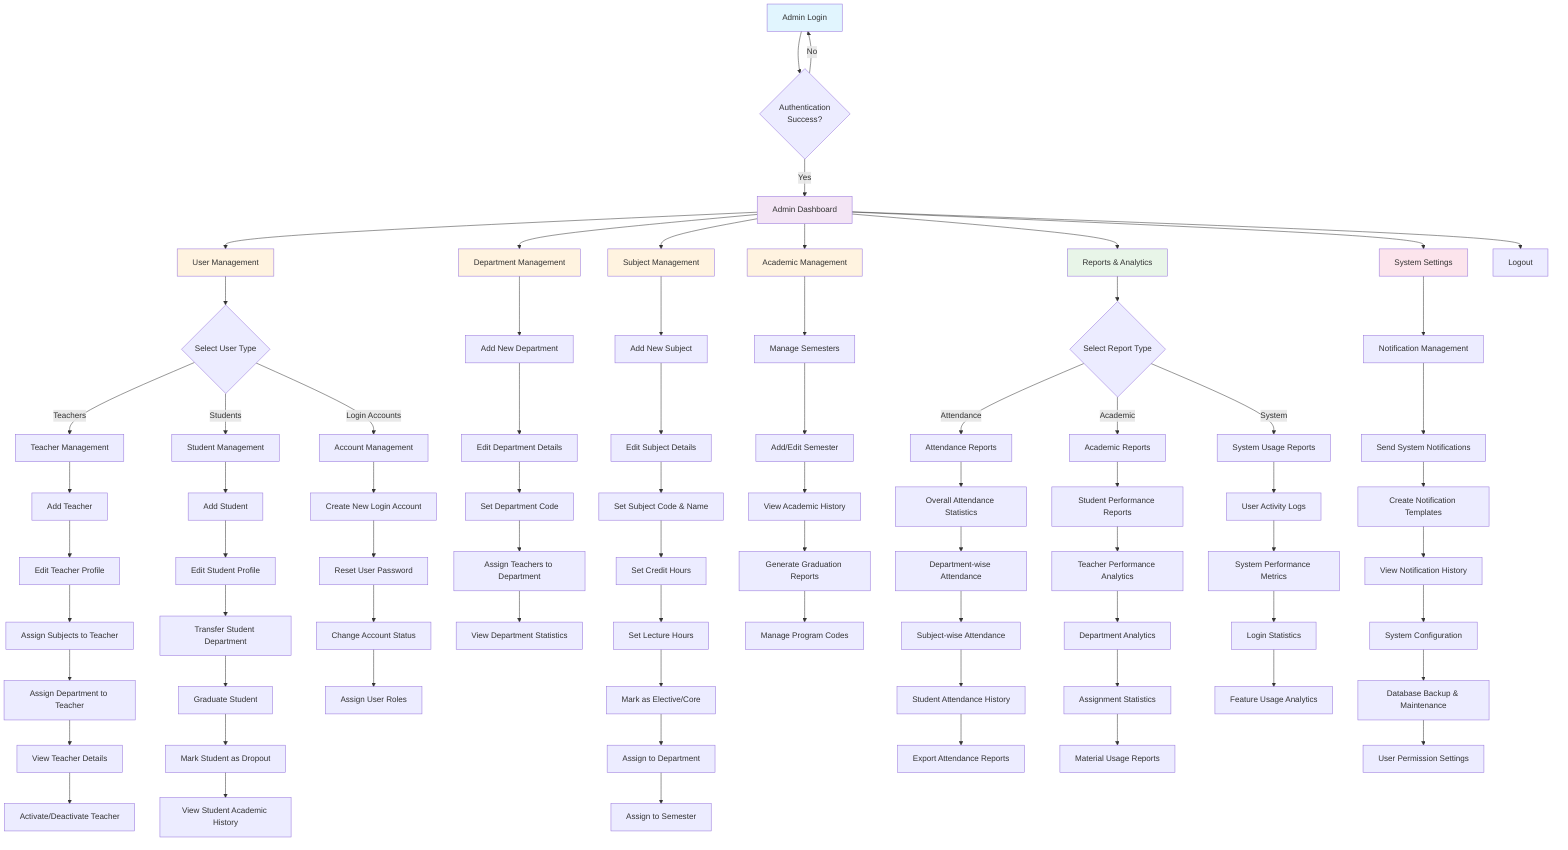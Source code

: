 flowchart TD
    A[Admin Login] --> B{Authentication<br/>Success?}
    B -->|No| A
    B -->|Yes| C[Admin Dashboard]
    
    C --> D[User Management]
    C --> E[Department Management]
    C --> F[Subject Management]
    C --> G[Academic Management]
    C --> H[Reports & Analytics]
    C --> I[System Settings]
    C --> Z[Logout]
    
    %% User Management Flow
    D --> D1{Select User Type}
    D1 -->|Teachers| D2[Teacher Management]
    D1 -->|Students| D3[Student Management]
    D1 -->|Login Accounts| D4[Account Management]
    
    D2 --> D2a[Add Teacher]
    D2a --> D2b[Edit Teacher Profile]
    D2b --> D2c[Assign Subjects to Teacher]
    D2c --> D2d[Assign Department to Teacher]
    D2d --> D2e[View Teacher Details]
    D2e --> D2f[Activate/Deactivate Teacher]
    
    D3 --> D3a[Add Student]
    D3a --> D3b[Edit Student Profile]
    D3b --> D3c[Transfer Student Department]
    D3c --> D3d[Graduate Student]
    D3d --> D3e[Mark Student as Dropout]
    D3e --> D3f[View Student Academic History]
    
    D4 --> D4a[Create New Login Account]
    D4a --> D4b[Reset User Password]
    D4b --> D4c[Change Account Status]
    D4c --> D4d[Assign User Roles]
    
    %% Department Management Flow
    E --> E1[Add New Department]
    E1 --> E2[Edit Department Details]
    E2 --> E3[Set Department Code]
    E3 --> E4[Assign Teachers to Department]
    E4 --> E5[View Department Statistics]
    
    %% Subject Management Flow
    F --> F1[Add New Subject]
    F1 --> F2[Edit Subject Details]
    F2 --> F3[Set Subject Code & Name]
    F3 --> F4[Set Credit Hours]
    F4 --> F5[Set Lecture Hours]
    F5 --> F6[Mark as Elective/Core]
    F6 --> F7[Assign to Department]
    F7 --> F8[Assign to Semester]
    
    %% Academic Management Flow
    G --> G1[Manage Semesters]
    G1 --> G2[Add/Edit Semester]
    G2 --> G3[View Academic History]
    G3 --> G4[Generate Graduation Reports]
    G4 --> G5[Manage Program Codes]
    
    %% Reports & Analytics Flow
    H --> H1{Select Report Type}
    H1 -->|Attendance| H2[Attendance Reports]
    H1 -->|Academic| H3[Academic Reports]
    H1 -->|System| H4[System Usage Reports]
    
    H2 --> H2a[Overall Attendance Statistics]
    H2a --> H2b[Department-wise Attendance]
    H2b --> H2c[Subject-wise Attendance]
    H2c --> H2d[Student Attendance History]
    H2d --> H2e[Export Attendance Reports]
    
    H3 --> H3a[Student Performance Reports]
    H3a --> H3b[Teacher Performance Analytics]
    H3b --> H3c[Department Analytics]
    H3c --> H3d[Assignment Statistics]
    H3d --> H3e[Material Usage Reports]
    
    H4 --> H4a[User Activity Logs]
    H4a --> H4b[System Performance Metrics]
    H4b --> H4c[Login Statistics]
    H4c --> H4d[Feature Usage Analytics]
    
    %% System Settings Flow
    I --> I1[Notification Management]
    I1 --> I2[Send System Notifications]
    I2 --> I3[Create Notification Templates]
    I3 --> I4[View Notification History]
    I4 --> I5[System Configuration]
    I5 --> I6[Database Backup & Maintenance]
    I6 --> I7[User Permission Settings]
    
    style A fill:#e1f5fe
    style C fill:#f3e5f5
    style D fill:#fff3e0
    style E fill:#fff3e0
    style F fill:#fff3e0
    style G fill:#fff3e0
    style H fill:#e8f5e8
    style I fill:#fce4ec